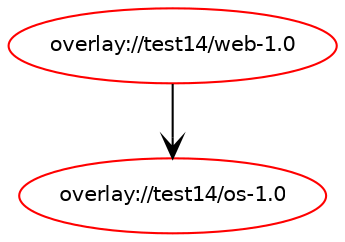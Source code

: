 digraph prolog {

newrank=true;
concentrate=true;
compound=true;
graph [rankdir=TD];#, ranksep=2.5, nodesep=0.2];
edge  [arrowhead=vee];
node  [fontname=Helvetica,fontsize=10];

"overlay://test14/web-1.0" [color=red, href="../test14/web-1.0-depend.svg"];
"overlay://test14/web-1.0" -> "overlay://test14/os-1.0"
"overlay://test14/os-1.0" [color=red, href="../test14/os-1.0-depend.svg"];
}
